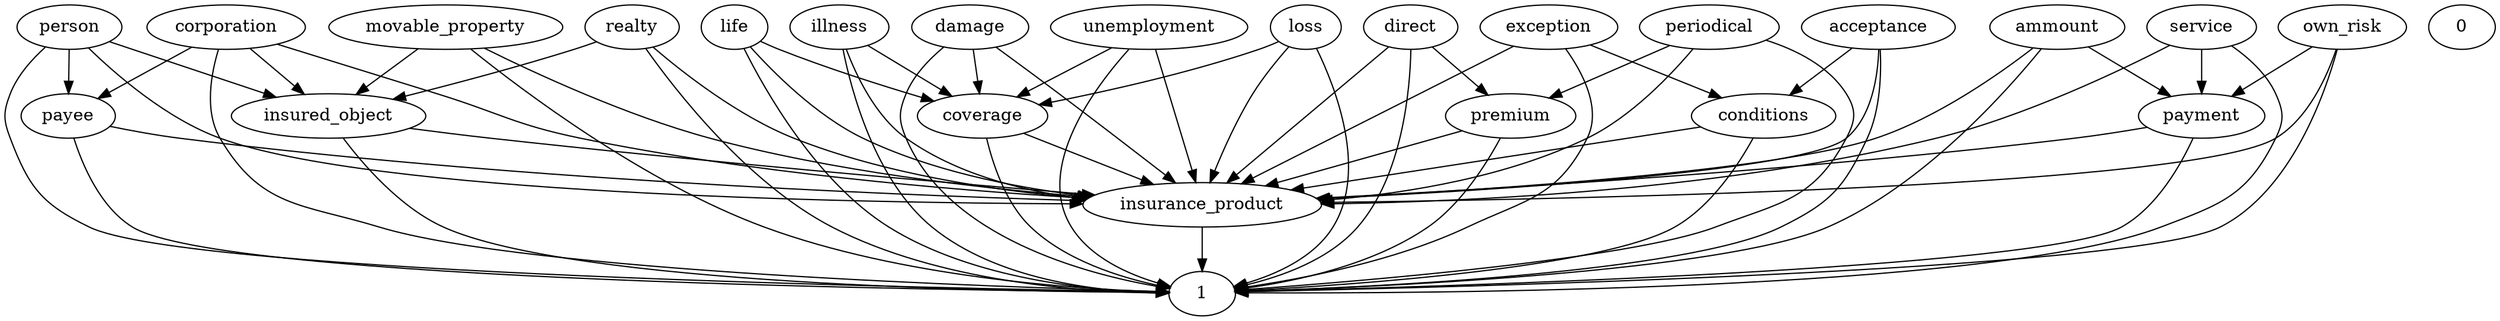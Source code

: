 digraph G {
  life;
  service;
  payee;
  person;
  coverage;
  corporation;
  direct;
  illness;
  insured_object;
  periodical;
  movable_property;
  conditions;
  realty;
  0;
  damage;
  1;
  exception;
  own_risk;
  insurance_product;
  ammount;
  acceptance;
  loss;
  payment;
  premium;
  unemployment;
  own_risk -> payment;
  premium -> insurance_product;
  insured_object -> insurance_product;
  direct -> premium;
  periodical -> premium;
  person -> payee;
  conditions -> insurance_product;
  coverage -> insurance_product;
  payment -> insurance_product;
  exception -> conditions;
  person -> insured_object;
  acceptance -> conditions;
  realty -> insured_object;
  damage -> coverage;
  life -> coverage;
  ammount -> payment;
  loss -> coverage;
  movable_property -> insured_object;
  service -> payment;
  corporation -> payee;
  insurance_product -> 1;
  corporation -> insured_object;
  payee -> insurance_product;
  illness -> coverage;
  unemployment -> coverage;
  life -> insurance_product;
  service -> insurance_product;
  payee -> 1;
  person -> 1;
  person -> insurance_product;
  coverage -> 1;
  corporation -> 1;
  corporation -> insurance_product;
  direct -> insurance_product;
  illness -> 1;
  illness -> insurance_product;
  insured_object -> 1;
  periodical -> insurance_product;
  movable_property -> 1;
  movable_property -> insurance_product;
  conditions -> 1;
  realty -> 1;
  realty -> insurance_product;
  damage -> 1;
  damage -> insurance_product;
  exception -> 1;
  exception -> insurance_product;
  own_risk -> insurance_product;
  ammount -> insurance_product;
  acceptance -> 1;
  acceptance -> insurance_product;
  loss -> 1;
  loss -> insurance_product;
  payment -> 1;
  premium -> 1;
  unemployment -> 1;
  unemployment -> insurance_product;
  life -> 1;
  service -> 1;
  direct -> 1;
  periodical -> 1;
  own_risk -> 1;
  ammount -> 1;
}
